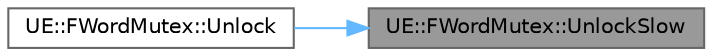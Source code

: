 digraph "UE::FWordMutex::UnlockSlow"
{
 // INTERACTIVE_SVG=YES
 // LATEX_PDF_SIZE
  bgcolor="transparent";
  edge [fontname=Helvetica,fontsize=10,labelfontname=Helvetica,labelfontsize=10];
  node [fontname=Helvetica,fontsize=10,shape=box,height=0.2,width=0.4];
  rankdir="RL";
  Node1 [id="Node000001",label="UE::FWordMutex::UnlockSlow",height=0.2,width=0.4,color="gray40", fillcolor="grey60", style="filled", fontcolor="black",tooltip=" "];
  Node1 -> Node2 [id="edge1_Node000001_Node000002",dir="back",color="steelblue1",style="solid",tooltip=" "];
  Node2 [id="Node000002",label="UE::FWordMutex::Unlock",height=0.2,width=0.4,color="grey40", fillcolor="white", style="filled",URL="$db/d0e/classUE_1_1FWordMutex.html#a5ff6d10244904bee0c134cf0f2db01ad",tooltip=" "];
}
